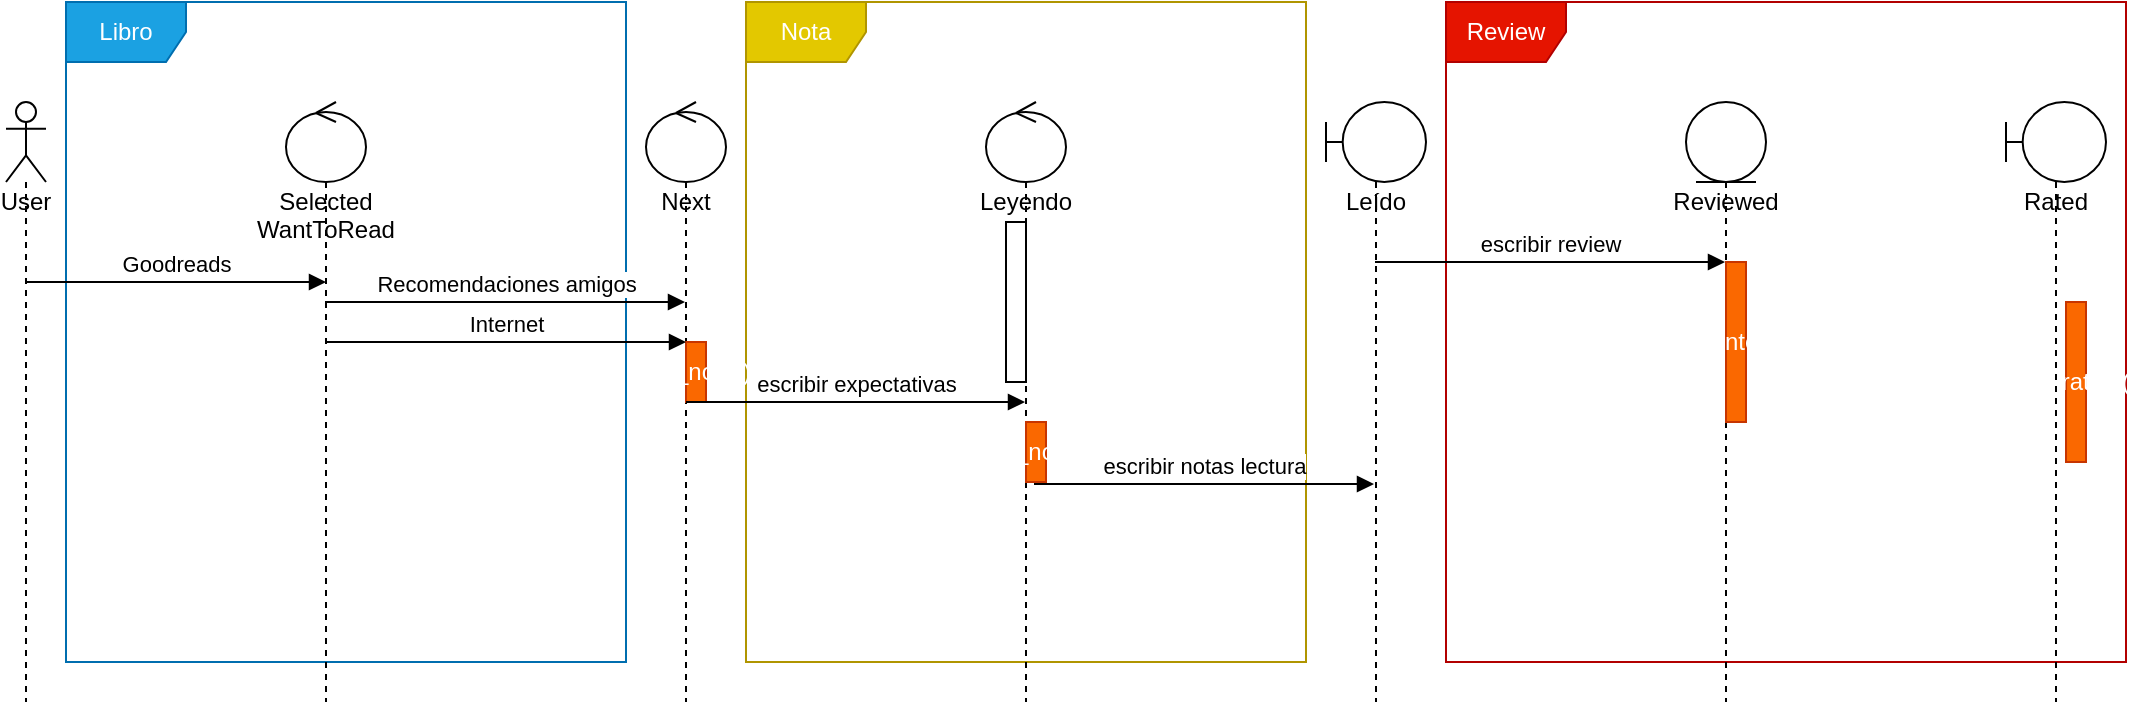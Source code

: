 <mxfile version="13.6.5">
    <diagram id="DIdlQhmt8y5lO58EPRMS" name="Page-1">
        <mxGraphModel dx="734" dy="430" grid="1" gridSize="10" guides="1" tooltips="1" connect="1" arrows="1" fold="1" page="1" pageScale="1" pageWidth="1169" pageHeight="827" math="0" shadow="0">
            <root>
                <mxCell id="0"/>
                <mxCell id="1" parent="0"/>
                <mxCell id="16" value="Review" style="shape=umlFrame;whiteSpace=wrap;html=1;fillColor=#e51400;strokeColor=#B20000;fontColor=#ffffff;" vertex="1" parent="1">
                    <mxGeometry x="770" y="50" width="340" height="330" as="geometry"/>
                </mxCell>
                <mxCell id="15" value="Nota" style="shape=umlFrame;whiteSpace=wrap;html=1;fillColor=#e3c800;strokeColor=#B09500;fontColor=#ffffff;" vertex="1" parent="1">
                    <mxGeometry x="420" y="50" width="280" height="330" as="geometry"/>
                </mxCell>
                <mxCell id="17" value="Libro" style="shape=umlFrame;whiteSpace=wrap;html=1;fillColor=#1ba1e2;strokeColor=#006EAF;fontColor=#ffffff;" vertex="1" parent="1">
                    <mxGeometry x="80" y="50" width="280" height="330" as="geometry"/>
                </mxCell>
                <mxCell id="2" value="User" style="shape=umlLifeline;participant=umlActor;perimeter=lifelinePerimeter;whiteSpace=wrap;html=1;container=1;collapsible=0;recursiveResize=0;verticalAlign=top;spacingTop=36;outlineConnect=0;align=center;" vertex="1" parent="1">
                    <mxGeometry x="50" y="100" width="20" height="300" as="geometry"/>
                </mxCell>
                <mxCell id="5" value="Selected&lt;br&gt;WantToRead" style="shape=umlLifeline;participant=umlControl;perimeter=lifelinePerimeter;whiteSpace=wrap;html=1;container=1;collapsible=0;recursiveResize=0;verticalAlign=top;spacingTop=36;outlineConnect=0;" vertex="1" parent="1">
                    <mxGeometry x="190" y="100" width="40" height="300" as="geometry"/>
                </mxCell>
                <mxCell id="6" value="Next" style="shape=umlLifeline;participant=umlControl;perimeter=lifelinePerimeter;whiteSpace=wrap;html=1;container=1;collapsible=0;recursiveResize=0;verticalAlign=top;spacingTop=36;outlineConnect=0;align=center;" vertex="1" parent="1">
                    <mxGeometry x="370" y="100" width="40" height="300" as="geometry"/>
                </mxCell>
                <mxCell id="4" value="set_nota()" style="html=1;points=[];perimeter=orthogonalPerimeter;fillColor=#fa6800;strokeColor=#C73500;fontColor=#ffffff;" vertex="1" parent="6">
                    <mxGeometry x="20" y="120" width="10" height="30" as="geometry"/>
                </mxCell>
                <mxCell id="7" value="Leyendo" style="shape=umlLifeline;participant=umlControl;perimeter=lifelinePerimeter;whiteSpace=wrap;html=1;container=1;collapsible=0;recursiveResize=0;verticalAlign=top;spacingTop=36;outlineConnect=0;align=center;" vertex="1" parent="1">
                    <mxGeometry x="540" y="100" width="40" height="300" as="geometry"/>
                </mxCell>
                <mxCell id="27" value="set_nota()" style="html=1;points=[];perimeter=orthogonalPerimeter;fillColor=#fa6800;strokeColor=#C73500;fontColor=#ffffff;" vertex="1" parent="7">
                    <mxGeometry x="20" y="160" width="10" height="30" as="geometry"/>
                </mxCell>
                <mxCell id="8" value="Leído" style="shape=umlLifeline;participant=umlBoundary;perimeter=lifelinePerimeter;whiteSpace=wrap;html=1;container=1;collapsible=0;recursiveResize=0;verticalAlign=top;spacingTop=36;outlineConnect=0;align=center;" vertex="1" parent="1">
                    <mxGeometry x="710" y="100" width="50" height="300" as="geometry"/>
                </mxCell>
                <mxCell id="9" value="Reviewed" style="shape=umlLifeline;participant=umlEntity;perimeter=lifelinePerimeter;whiteSpace=wrap;html=1;container=1;collapsible=0;recursiveResize=0;verticalAlign=top;spacingTop=36;outlineConnect=0;align=center;" vertex="1" parent="1">
                    <mxGeometry x="890" y="100" width="40" height="300" as="geometry"/>
                </mxCell>
                <mxCell id="18" value="set_contenido()" style="html=1;points=[];perimeter=orthogonalPerimeter;fillColor=#fa6800;strokeColor=#C73500;fontColor=#ffffff;" vertex="1" parent="9">
                    <mxGeometry x="20" y="80" width="10" height="80" as="geometry"/>
                </mxCell>
                <mxCell id="10" value="Rated" style="shape=umlLifeline;participant=umlBoundary;perimeter=lifelinePerimeter;whiteSpace=wrap;html=1;container=1;collapsible=0;recursiveResize=0;verticalAlign=top;spacingTop=36;outlineConnect=0;align=center;" vertex="1" parent="1">
                    <mxGeometry x="1050" y="100" width="50" height="300" as="geometry"/>
                </mxCell>
                <mxCell id="12" value="Recomendaciones amigos" style="html=1;verticalAlign=bottom;endArrow=block;" edge="1" parent="1">
                    <mxGeometry width="80" relative="1" as="geometry">
                        <mxPoint x="209.5" y="200" as="sourcePoint"/>
                        <mxPoint x="389.5" y="200" as="targetPoint"/>
                    </mxGeometry>
                </mxCell>
                <mxCell id="13" value="Internet" style="html=1;verticalAlign=bottom;endArrow=block;" edge="1" parent="1">
                    <mxGeometry width="80" relative="1" as="geometry">
                        <mxPoint x="210" y="220" as="sourcePoint"/>
                        <mxPoint x="390" y="220" as="targetPoint"/>
                    </mxGeometry>
                </mxCell>
                <mxCell id="14" value="Goodreads" style="html=1;verticalAlign=bottom;endArrow=block;" edge="1" parent="1">
                    <mxGeometry width="80" relative="1" as="geometry">
                        <mxPoint x="60" y="190" as="sourcePoint"/>
                        <mxPoint x="210" y="190" as="targetPoint"/>
                    </mxGeometry>
                </mxCell>
                <mxCell id="19" value="escribir review" style="html=1;verticalAlign=bottom;endArrow=block;" edge="1" parent="1">
                    <mxGeometry width="80" relative="1" as="geometry">
                        <mxPoint x="734.5" y="180" as="sourcePoint"/>
                        <mxPoint x="909.5" y="180" as="targetPoint"/>
                    </mxGeometry>
                </mxCell>
                <mxCell id="22" value="escribir expectativas" style="html=1;verticalAlign=bottom;endArrow=block;" edge="1" parent="1">
                    <mxGeometry width="80" relative="1" as="geometry">
                        <mxPoint x="390" y="250" as="sourcePoint"/>
                        <mxPoint x="559.5" y="250" as="targetPoint"/>
                    </mxGeometry>
                </mxCell>
                <mxCell id="25" value="escribir notas lectura" style="html=1;verticalAlign=bottom;endArrow=block;" edge="1" parent="1">
                    <mxGeometry width="80" relative="1" as="geometry">
                        <mxPoint x="564" y="291" as="sourcePoint"/>
                        <mxPoint x="734" y="291" as="targetPoint"/>
                    </mxGeometry>
                </mxCell>
                <mxCell id="26" value="" style="html=1;points=[];perimeter=orthogonalPerimeter;" vertex="1" parent="1">
                    <mxGeometry x="550" y="160" width="10" height="80" as="geometry"/>
                </mxCell>
                <mxCell id="28" value="set_rating()" style="html=1;points=[];perimeter=orthogonalPerimeter;fillColor=#fa6800;strokeColor=#C73500;fontColor=#ffffff;" vertex="1" parent="1">
                    <mxGeometry x="1080" y="200" width="10" height="80" as="geometry"/>
                </mxCell>
            </root>
        </mxGraphModel>
    </diagram>
</mxfile>